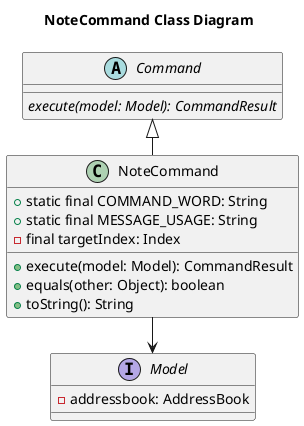 @startuml
!pragma layout smetana

title NoteCommand Class Diagram

abstract class Command {
    {abstract} execute(model: Model): CommandResult
}

class NoteCommand extends Command {
    +static final COMMAND_WORD: String
    +static final MESSAGE_USAGE: String
    -final targetIndex: Index
    +execute(model: Model): CommandResult
    +equals(other: Object): boolean
    +toString(): String
}

interface Model {
    -addressbook: AddressBook
}

NoteCommand --> Model
@enduml
